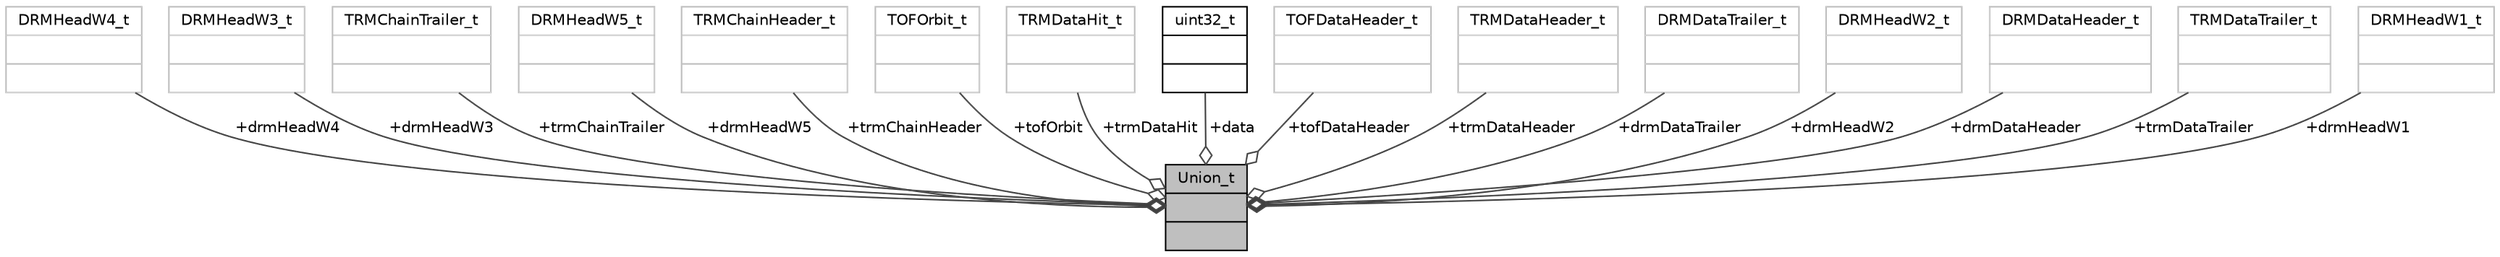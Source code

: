 digraph "Union_t"
{
 // INTERACTIVE_SVG=YES
  bgcolor="transparent";
  edge [fontname="Helvetica",fontsize="10",labelfontname="Helvetica",labelfontsize="10"];
  node [fontname="Helvetica",fontsize="10",shape=record];
  Node1 [label="{Union_t\n||}",height=0.2,width=0.4,color="black", fillcolor="grey75", style="filled", fontcolor="black"];
  Node2 -> Node1 [color="grey25",fontsize="10",style="solid",label=" +drmHeadW4" ,arrowhead="odiamond",fontname="Helvetica"];
  Node2 [label="{DRMHeadW4_t\n||}",height=0.2,width=0.4,color="grey75"];
  Node3 -> Node1 [color="grey25",fontsize="10",style="solid",label=" +drmHeadW3" ,arrowhead="odiamond",fontname="Helvetica"];
  Node3 [label="{DRMHeadW3_t\n||}",height=0.2,width=0.4,color="grey75"];
  Node4 -> Node1 [color="grey25",fontsize="10",style="solid",label=" +trmChainTrailer" ,arrowhead="odiamond",fontname="Helvetica"];
  Node4 [label="{TRMChainTrailer_t\n||}",height=0.2,width=0.4,color="grey75"];
  Node5 -> Node1 [color="grey25",fontsize="10",style="solid",label=" +drmHeadW5" ,arrowhead="odiamond",fontname="Helvetica"];
  Node5 [label="{DRMHeadW5_t\n||}",height=0.2,width=0.4,color="grey75"];
  Node6 -> Node1 [color="grey25",fontsize="10",style="solid",label=" +trmChainHeader" ,arrowhead="odiamond",fontname="Helvetica"];
  Node6 [label="{TRMChainHeader_t\n||}",height=0.2,width=0.4,color="grey75"];
  Node7 -> Node1 [color="grey25",fontsize="10",style="solid",label=" +tofOrbit" ,arrowhead="odiamond",fontname="Helvetica"];
  Node7 [label="{TOFOrbit_t\n||}",height=0.2,width=0.4,color="grey75"];
  Node8 -> Node1 [color="grey25",fontsize="10",style="solid",label=" +trmDataHit" ,arrowhead="odiamond",fontname="Helvetica"];
  Node8 [label="{TRMDataHit_t\n||}",height=0.2,width=0.4,color="grey75"];
  Node9 -> Node1 [color="grey25",fontsize="10",style="solid",label=" +data" ,arrowhead="odiamond",fontname="Helvetica"];
  Node9 [label="{uint32_t\n||}",height=0.2,width=0.4,color="black",URL="$d3/d87/classuint32__t.html"];
  Node10 -> Node1 [color="grey25",fontsize="10",style="solid",label=" +tofDataHeader" ,arrowhead="odiamond",fontname="Helvetica"];
  Node10 [label="{TOFDataHeader_t\n||}",height=0.2,width=0.4,color="grey75"];
  Node11 -> Node1 [color="grey25",fontsize="10",style="solid",label=" +trmDataHeader" ,arrowhead="odiamond",fontname="Helvetica"];
  Node11 [label="{TRMDataHeader_t\n||}",height=0.2,width=0.4,color="grey75"];
  Node12 -> Node1 [color="grey25",fontsize="10",style="solid",label=" +drmDataTrailer" ,arrowhead="odiamond",fontname="Helvetica"];
  Node12 [label="{DRMDataTrailer_t\n||}",height=0.2,width=0.4,color="grey75"];
  Node13 -> Node1 [color="grey25",fontsize="10",style="solid",label=" +drmHeadW2" ,arrowhead="odiamond",fontname="Helvetica"];
  Node13 [label="{DRMHeadW2_t\n||}",height=0.2,width=0.4,color="grey75"];
  Node14 -> Node1 [color="grey25",fontsize="10",style="solid",label=" +drmDataHeader" ,arrowhead="odiamond",fontname="Helvetica"];
  Node14 [label="{DRMDataHeader_t\n||}",height=0.2,width=0.4,color="grey75"];
  Node15 -> Node1 [color="grey25",fontsize="10",style="solid",label=" +trmDataTrailer" ,arrowhead="odiamond",fontname="Helvetica"];
  Node15 [label="{TRMDataTrailer_t\n||}",height=0.2,width=0.4,color="grey75"];
  Node16 -> Node1 [color="grey25",fontsize="10",style="solid",label=" +drmHeadW1" ,arrowhead="odiamond",fontname="Helvetica"];
  Node16 [label="{DRMHeadW1_t\n||}",height=0.2,width=0.4,color="grey75"];
}
